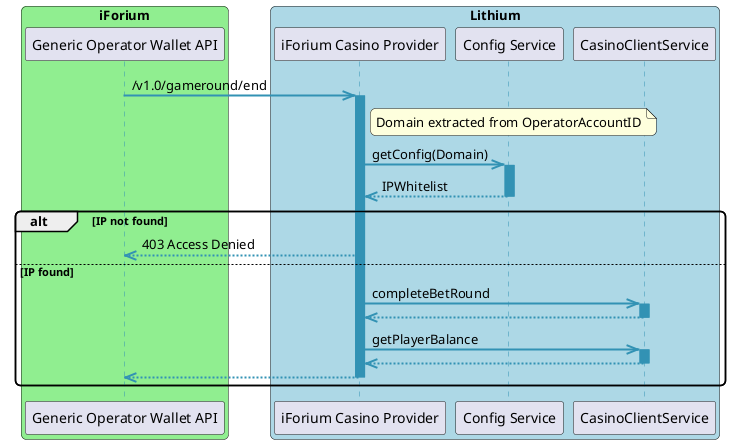 .End Game Round Sequence
[plantuml]
----
@startuml

    box "iForium" #LightGreen
       participant "Generic Operator Wallet API" as ggo
    end box

    box "Lithium" #LightBlue
        participant "iForium Casino Provider" as provider
        participant "Config Service" as config
        participant "CasinoClientService" as casino
    end box

    skinparam handwritten false
    skinparam backgroundColor transparent
    skinparam roundcorner 10
    skinparam BoxPadding 20

    skinparam sequence {

        ArrowColor 3292b4
        ArrowThickness 2

        LifeLineBorderColor 3292b4
        LifeLineBackgroundColor #3292b4

        ParticipantBorderColor 3292b4
        ParticipantBackgroundColor 3292b4
        ParticipantFontName Arial
        ParticipantFontSize 17
        ParticipantFontColor white

        ActorBorderColor 3292b4
        ActorBackgroundColor aqua
        ActorFontColor 3292b4
        ActorFontSize 17
        ActorFontName Arial
    }

    ggo ->> provider ++: /v1.0/gameround/end

    note right of provider: Domain extracted from OperatorAccountID
    provider ->> config ++: getConfig(Domain)
    config -->> provider --: IPWhitelist
    alt IP not found
        provider -->> ggo : 403 Access Denied
    else IP found
        provider ->> casino ++: completeBetRound
        casino -->> provider -- :
        provider ->> casino ++: getPlayerBalance
        casino -->> provider -- :
        provider -->> ggo --:
    end

@enduml
----